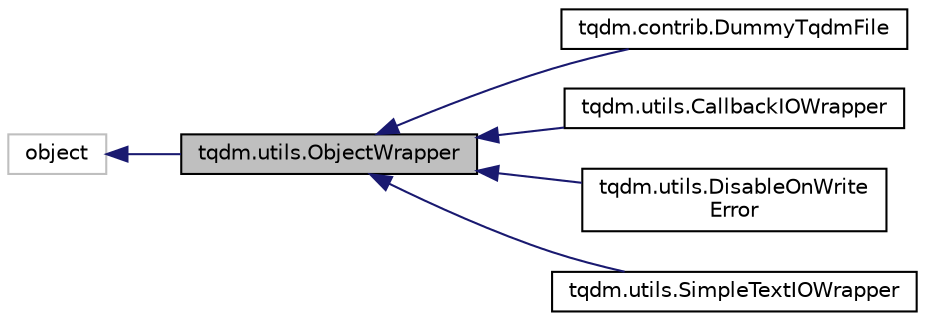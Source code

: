 digraph "tqdm.utils.ObjectWrapper"
{
 // LATEX_PDF_SIZE
  edge [fontname="Helvetica",fontsize="10",labelfontname="Helvetica",labelfontsize="10"];
  node [fontname="Helvetica",fontsize="10",shape=record];
  rankdir="LR";
  Node1 [label="tqdm.utils.ObjectWrapper",height=0.2,width=0.4,color="black", fillcolor="grey75", style="filled", fontcolor="black",tooltip=" "];
  Node2 -> Node1 [dir="back",color="midnightblue",fontsize="10",style="solid",fontname="Helvetica"];
  Node2 [label="object",height=0.2,width=0.4,color="grey75", fillcolor="white", style="filled",tooltip=" "];
  Node1 -> Node3 [dir="back",color="midnightblue",fontsize="10",style="solid",fontname="Helvetica"];
  Node3 [label="tqdm.contrib.DummyTqdmFile",height=0.2,width=0.4,color="black", fillcolor="white", style="filled",URL="$classtqdm_1_1contrib_1_1DummyTqdmFile.html",tooltip=" "];
  Node1 -> Node4 [dir="back",color="midnightblue",fontsize="10",style="solid",fontname="Helvetica"];
  Node4 [label="tqdm.utils.CallbackIOWrapper",height=0.2,width=0.4,color="black", fillcolor="white", style="filled",URL="$classtqdm_1_1utils_1_1CallbackIOWrapper.html",tooltip=" "];
  Node1 -> Node5 [dir="back",color="midnightblue",fontsize="10",style="solid",fontname="Helvetica"];
  Node5 [label="tqdm.utils.DisableOnWrite\lError",height=0.2,width=0.4,color="black", fillcolor="white", style="filled",URL="$classtqdm_1_1utils_1_1DisableOnWriteError.html",tooltip=" "];
  Node1 -> Node6 [dir="back",color="midnightblue",fontsize="10",style="solid",fontname="Helvetica"];
  Node6 [label="tqdm.utils.SimpleTextIOWrapper",height=0.2,width=0.4,color="black", fillcolor="white", style="filled",URL="$classtqdm_1_1utils_1_1SimpleTextIOWrapper.html",tooltip=" "];
}

